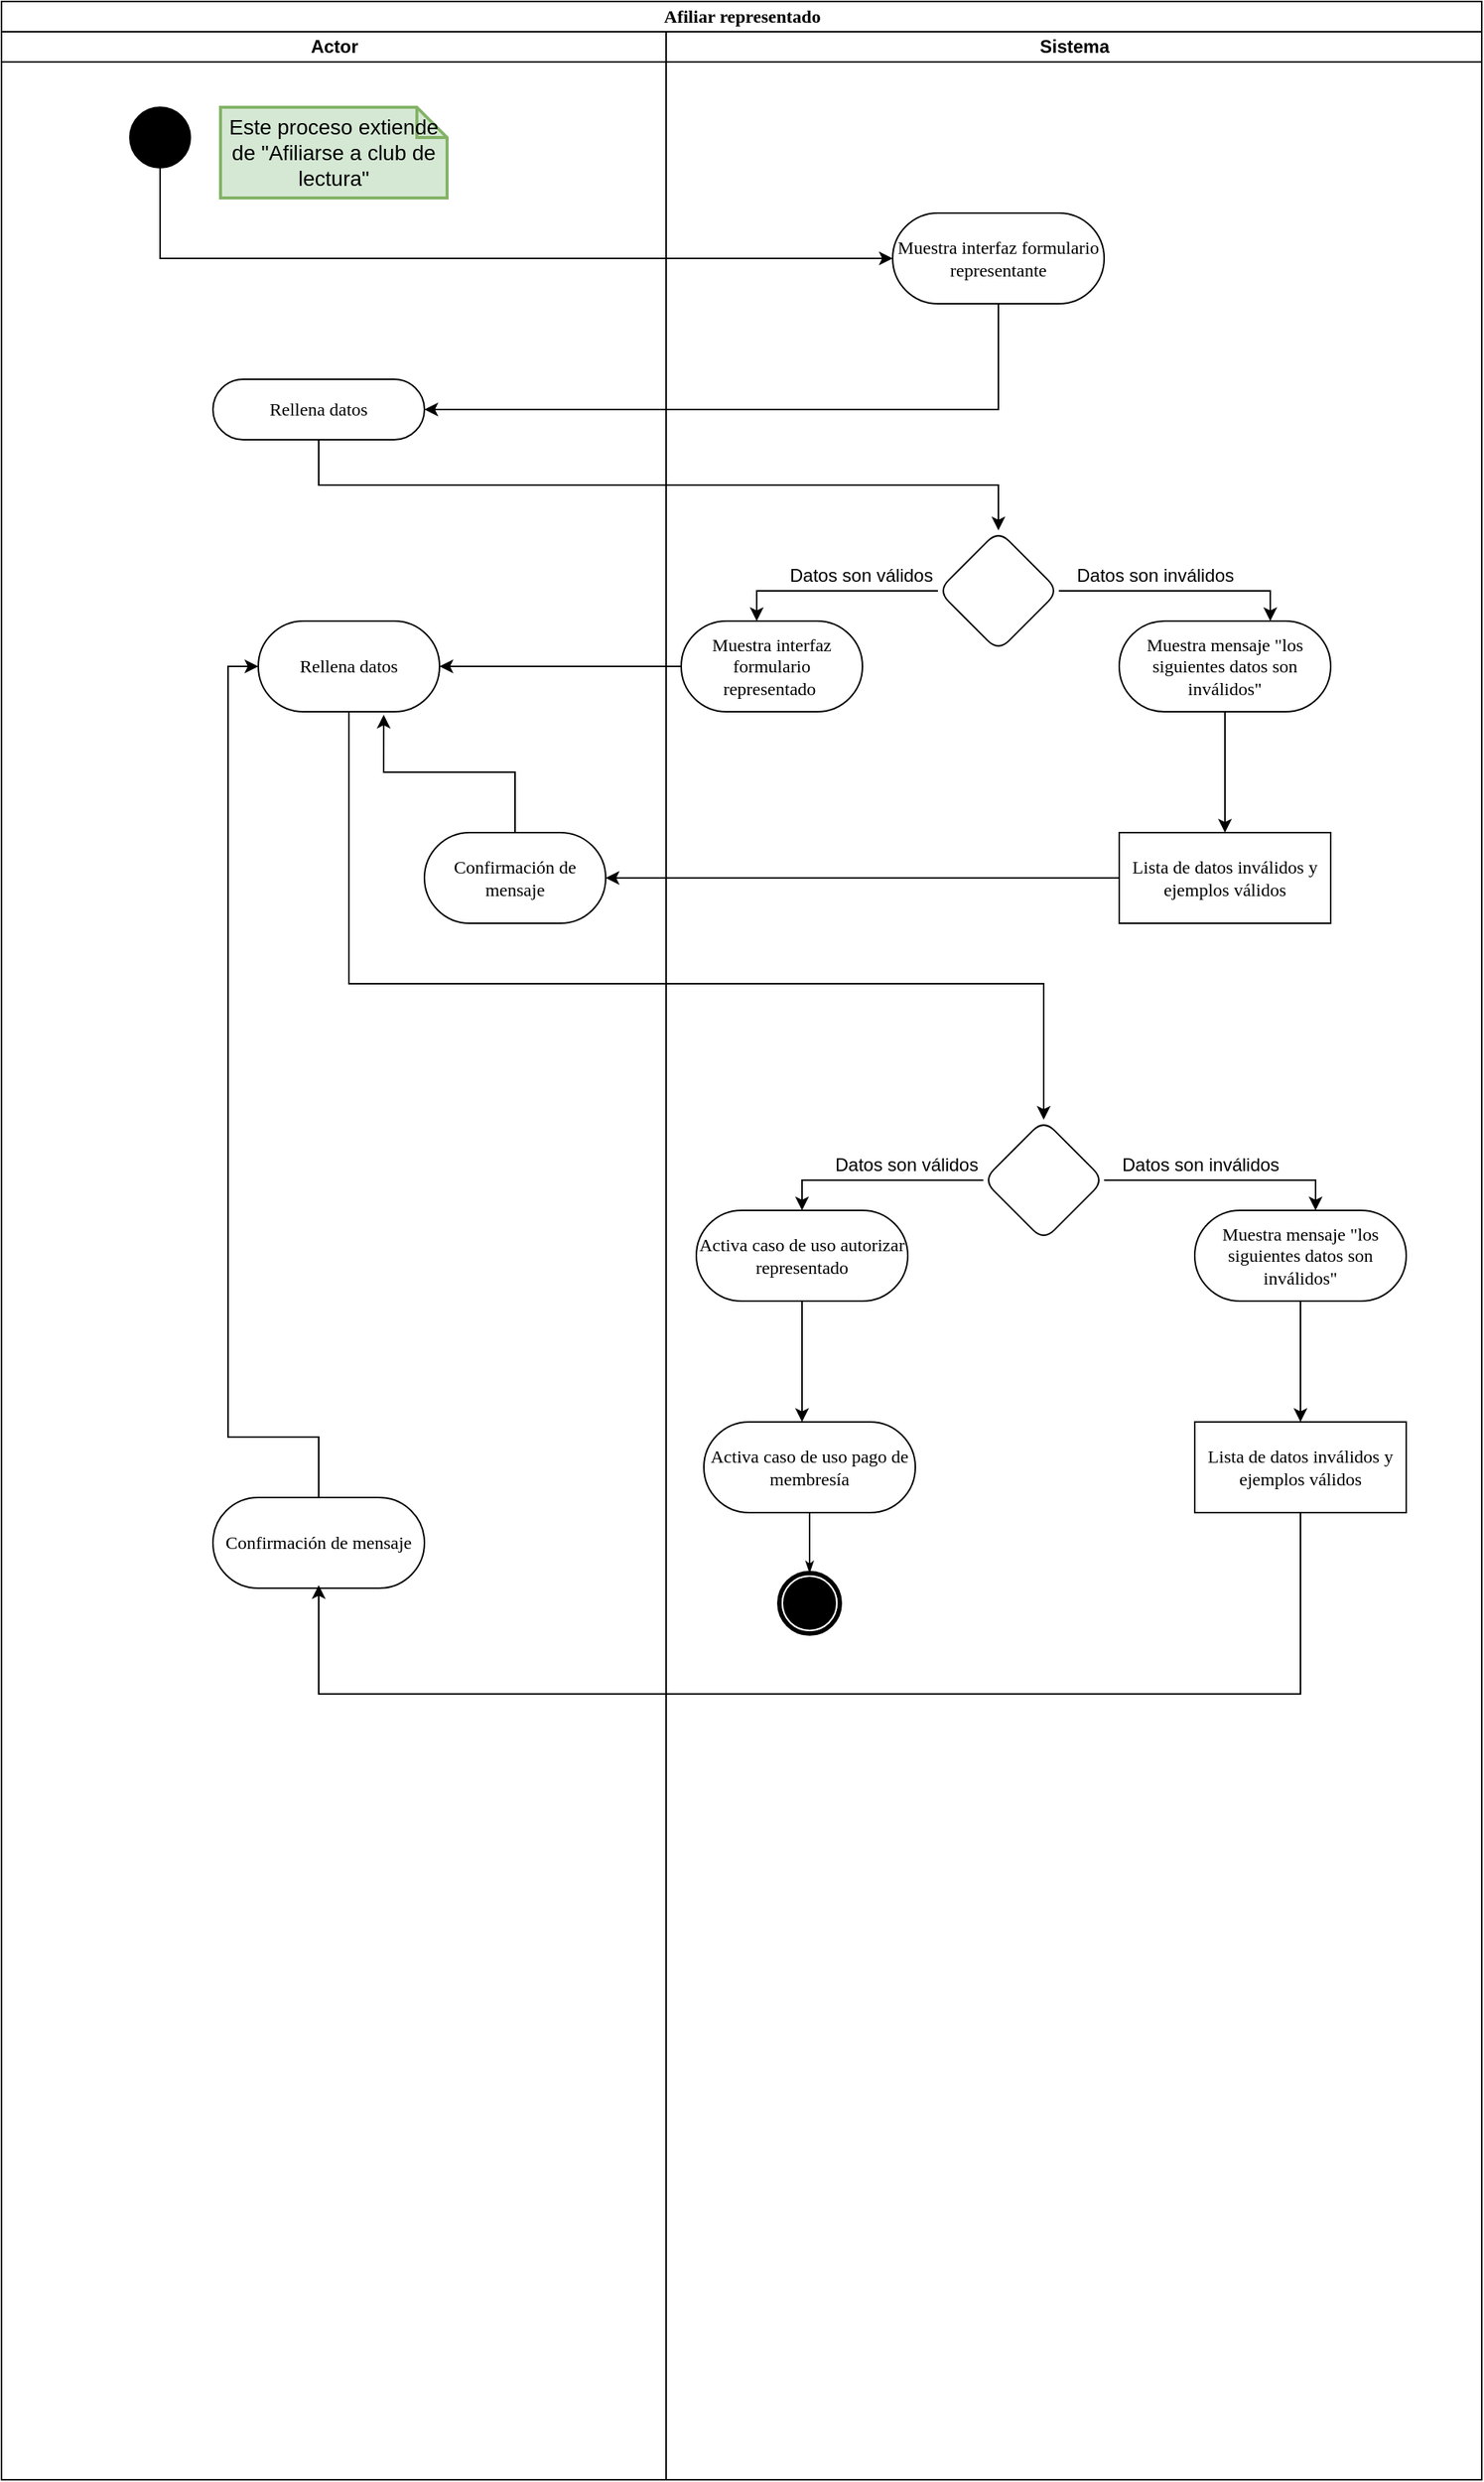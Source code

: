 <mxfile version="12.1.7" pages="1"><diagram name="Page-1" id="0783ab3e-0a74-02c8-0abd-f7b4e66b4bec"><mxGraphModel dx="828" dy="451" grid="1" gridSize="10" guides="1" tooltips="1" connect="1" arrows="1" fold="1" page="1" pageScale="1" pageWidth="850" pageHeight="1100" background="#ffffff" math="0" shadow="0"><root><mxCell id="0"/><mxCell id="1" parent="0"/><mxCell id="1c1d494c118603dd-1" value="Afiliar representado" style="swimlane;html=1;childLayout=stackLayout;startSize=20;rounded=0;shadow=0;comic=0;labelBackgroundColor=none;strokeColor=#000000;strokeWidth=1;fillColor=#ffffff;fontFamily=Verdana;fontSize=12;fontColor=#000000;align=center;" parent="1" vertex="1"><mxGeometry x="40" y="20" width="980" height="1640" as="geometry"/></mxCell><mxCell id="1c1d494c118603dd-2" value="Actor" style="swimlane;html=1;startSize=20;" parent="1c1d494c118603dd-1" vertex="1"><mxGeometry y="20" width="440" height="1620" as="geometry"/></mxCell><mxCell id="60571a20871a0731-4" value="" style="ellipse;whiteSpace=wrap;html=1;rounded=0;shadow=0;comic=0;labelBackgroundColor=none;strokeColor=#000000;strokeWidth=1;fillColor=#000000;fontFamily=Verdana;fontSize=12;fontColor=#000000;align=center;" parent="1c1d494c118603dd-2" vertex="1"><mxGeometry x="85" y="50" width="40" height="40" as="geometry"/></mxCell><mxCell id="Fnhvqr48JZqmPGI6LzLJ-29" value="Rellena datos" style="rounded=1;whiteSpace=wrap;html=1;shadow=0;comic=0;labelBackgroundColor=none;strokeColor=#000000;strokeWidth=1;fillColor=#ffffff;fontFamily=Verdana;fontSize=12;fontColor=#000000;align=center;arcSize=50;" parent="1c1d494c118603dd-2" vertex="1"><mxGeometry x="140" y="230" width="140" height="40" as="geometry"/></mxCell><mxCell id="9gry-Udehk4NK7L4H052-1" value="Este proceso extiende de &quot;Afiliarse a club de lectura&quot;" style="shape=note;strokeWidth=2;fontSize=14;size=20;whiteSpace=wrap;html=1;fillColor=#d5e8d4;strokeColor=#82b366;" vertex="1" parent="1c1d494c118603dd-2"><mxGeometry x="145" y="50" width="150" height="60" as="geometry"/></mxCell><mxCell id="9gry-Udehk4NK7L4H052-6" value="Rellena datos" style="rounded=1;whiteSpace=wrap;html=1;shadow=0;comic=0;labelBackgroundColor=none;strokeColor=#000000;strokeWidth=1;fillColor=#ffffff;fontFamily=Verdana;fontSize=12;fontColor=#000000;align=center;arcSize=50;" vertex="1" parent="1c1d494c118603dd-2"><mxGeometry x="170" y="390" width="120" height="60" as="geometry"/></mxCell><mxCell id="9gry-Udehk4NK7L4H052-19" style="edgeStyle=orthogonalEdgeStyle;rounded=0;orthogonalLoop=1;jettySize=auto;html=1;entryX=0.692;entryY=1.033;entryDx=0;entryDy=0;entryPerimeter=0;" edge="1" parent="1c1d494c118603dd-2" source="9gry-Udehk4NK7L4H052-18" target="9gry-Udehk4NK7L4H052-6"><mxGeometry relative="1" as="geometry"/></mxCell><mxCell id="9gry-Udehk4NK7L4H052-18" value="Confirmación de mensaje" style="rounded=1;whiteSpace=wrap;html=1;shadow=0;comic=0;labelBackgroundColor=none;strokeColor=#000000;strokeWidth=1;fillColor=#ffffff;fontFamily=Verdana;fontSize=12;fontColor=#000000;align=center;arcSize=50;" vertex="1" parent="1c1d494c118603dd-2"><mxGeometry x="280" y="530" width="120" height="60" as="geometry"/></mxCell><mxCell id="9gry-Udehk4NK7L4H052-26" value="" style="edgeStyle=orthogonalEdgeStyle;rounded=0;orthogonalLoop=1;jettySize=auto;html=1;entryX=0;entryY=0.5;entryDx=0;entryDy=0;exitX=0.5;exitY=0;exitDx=0;exitDy=0;" edge="1" parent="1c1d494c118603dd-2" source="9gry-Udehk4NK7L4H052-24" target="9gry-Udehk4NK7L4H052-6"><mxGeometry relative="1" as="geometry"><mxPoint x="210" y="890" as="targetPoint"/><Array as="points"><mxPoint x="210" y="930"/><mxPoint x="150" y="930"/><mxPoint x="150" y="420"/></Array></mxGeometry></mxCell><mxCell id="9gry-Udehk4NK7L4H052-24" value="Confirmación de mensaje" style="rounded=1;whiteSpace=wrap;html=1;shadow=0;comic=0;labelBackgroundColor=none;strokeColor=#000000;strokeWidth=1;fillColor=#ffffff;fontFamily=Verdana;fontSize=12;fontColor=#000000;align=center;arcSize=50;" vertex="1" parent="1c1d494c118603dd-2"><mxGeometry x="140" y="970" width="140" height="60" as="geometry"/></mxCell><mxCell id="1c1d494c118603dd-4" value="Sistema" style="swimlane;html=1;startSize=20;" parent="1c1d494c118603dd-1" vertex="1"><mxGeometry x="440" y="20" width="540" height="1620" as="geometry"/></mxCell><mxCell id="Fnhvqr48JZqmPGI6LzLJ-1" value="Muestra interfaz formulario representante" style="rounded=1;whiteSpace=wrap;html=1;shadow=0;comic=0;labelBackgroundColor=none;strokeColor=#000000;strokeWidth=1;fillColor=#ffffff;fontFamily=Verdana;fontSize=12;fontColor=#000000;align=center;arcSize=50;" parent="1c1d494c118603dd-4" vertex="1"><mxGeometry x="150" y="120" width="140" height="60" as="geometry"/></mxCell><mxCell id="Fnhvqr48JZqmPGI6LzLJ-32" value="" style="rhombus;whiteSpace=wrap;html=1;rounded=1;strokeColor=#000000;fillColor=#FFFFFF;" parent="1c1d494c118603dd-4" vertex="1"><mxGeometry x="180" y="330" width="80" height="80" as="geometry"/></mxCell><mxCell id="Fnhvqr48JZqmPGI6LzLJ-35" value="Datos son válidos" style="text;html=1;resizable=0;points=[];autosize=1;align=left;verticalAlign=top;spacingTop=-4;" parent="1c1d494c118603dd-4" vertex="1"><mxGeometry x="80" y="350" width="110" height="20" as="geometry"/></mxCell><mxCell id="Fnhvqr48JZqmPGI6LzLJ-38" value="Datos son inválidos" style="text;html=1;resizable=0;points=[];autosize=1;align=left;verticalAlign=top;spacingTop=-4;" parent="1c1d494c118603dd-4" vertex="1"><mxGeometry x="270" y="350" width="120" height="20" as="geometry"/></mxCell><mxCell id="Fnhvqr48JZqmPGI6LzLJ-39" value="Muestra interfaz formulario representado&amp;nbsp;" style="rounded=1;whiteSpace=wrap;html=1;shadow=0;comic=0;labelBackgroundColor=none;strokeColor=#000000;strokeWidth=1;fillColor=#ffffff;fontFamily=Verdana;fontSize=12;fontColor=#000000;align=center;arcSize=50;" parent="1c1d494c118603dd-4" vertex="1"><mxGeometry x="10" y="390" width="120" height="60" as="geometry"/></mxCell><mxCell id="60571a20871a0731-5" value="" style="shape=mxgraph.bpmn.shape;html=1;verticalLabelPosition=bottom;labelBackgroundColor=#ffffff;verticalAlign=top;perimeter=ellipsePerimeter;outline=end;symbol=terminate;rounded=0;shadow=0;comic=0;strokeColor=#000000;strokeWidth=1;fillColor=#ffffff;fontFamily=Verdana;fontSize=12;fontColor=#000000;align=center;" parent="1c1d494c118603dd-4" vertex="1"><mxGeometry x="75" y="1020" width="40" height="40" as="geometry"/></mxCell><mxCell id="1c1d494c118603dd-45" style="edgeStyle=none;rounded=0;html=1;labelBackgroundColor=none;startArrow=none;startFill=0;startSize=5;endArrow=classicThin;endFill=1;endSize=5;jettySize=auto;orthogonalLoop=1;strokeColor=#000000;strokeWidth=1;fontFamily=Verdana;fontSize=12;fontColor=#000000;exitX=0.5;exitY=1;exitDx=0;exitDy=0;" parent="1c1d494c118603dd-4" source="9gry-Udehk4NK7L4H052-21" target="60571a20871a0731-5" edge="1"><mxGeometry relative="1" as="geometry"><mxPoint x="50" y="1060" as="sourcePoint"/></mxGeometry></mxCell><mxCell id="9gry-Udehk4NK7L4H052-5" value="" style="rounded=0;orthogonalLoop=1;jettySize=auto;html=1;entryX=0.5;entryY=0;entryDx=0;entryDy=0;" edge="1" parent="1c1d494c118603dd-4" source="Fnhvqr48JZqmPGI6LzLJ-44" target="Fnhvqr48JZqmPGI6LzLJ-45"><mxGeometry relative="1" as="geometry"><mxPoint x="380" y="530" as="targetPoint"/></mxGeometry></mxCell><mxCell id="Fnhvqr48JZqmPGI6LzLJ-44" value="Muestra mensaje &quot;los siguientes datos son inválidos&quot;" style="rounded=1;whiteSpace=wrap;html=1;shadow=0;comic=0;labelBackgroundColor=none;strokeColor=#000000;strokeWidth=1;fillColor=#ffffff;fontFamily=Verdana;fontSize=12;fontColor=#000000;align=center;arcSize=50;" parent="1c1d494c118603dd-4" vertex="1"><mxGeometry x="300" y="390" width="140" height="60" as="geometry"/></mxCell><mxCell id="Fnhvqr48JZqmPGI6LzLJ-45" value="Lista de datos inválidos y ejemplos válidos" style="rounded=0;whiteSpace=wrap;html=1;shadow=0;comic=0;labelBackgroundColor=none;strokeColor=#000000;strokeWidth=1;fillColor=#ffffff;fontFamily=Verdana;fontSize=12;fontColor=#000000;align=center;arcSize=50;" parent="1c1d494c118603dd-4" vertex="1"><mxGeometry x="300" y="530" width="140" height="60" as="geometry"/></mxCell><mxCell id="9gry-Udehk4NK7L4H052-9" value="" style="rhombus;whiteSpace=wrap;html=1;rounded=1;strokeColor=#000000;fillColor=#FFFFFF;" vertex="1" parent="1c1d494c118603dd-4"><mxGeometry x="210" y="720" width="80" height="80" as="geometry"/></mxCell><mxCell id="9gry-Udehk4NK7L4H052-10" value="Datos son válidos" style="text;html=1;resizable=0;points=[];autosize=1;align=left;verticalAlign=top;spacingTop=-4;" vertex="1" parent="1c1d494c118603dd-4"><mxGeometry x="110" y="740" width="110" height="20" as="geometry"/></mxCell><mxCell id="9gry-Udehk4NK7L4H052-11" value="Datos son inválidos" style="text;html=1;resizable=0;points=[];autosize=1;align=left;verticalAlign=top;spacingTop=-4;" vertex="1" parent="1c1d494c118603dd-4"><mxGeometry x="300" y="740" width="120" height="20" as="geometry"/></mxCell><mxCell id="9gry-Udehk4NK7L4H052-13" value="Muestra mensaje &quot;los siguientes datos son inválidos&quot;" style="rounded=1;whiteSpace=wrap;html=1;shadow=0;comic=0;labelBackgroundColor=none;strokeColor=#000000;strokeWidth=1;fillColor=#ffffff;fontFamily=Verdana;fontSize=12;fontColor=#000000;align=center;arcSize=50;" vertex="1" parent="1c1d494c118603dd-4"><mxGeometry x="350" y="780" width="140" height="60" as="geometry"/></mxCell><mxCell id="9gry-Udehk4NK7L4H052-14" value="Lista de datos inválidos y ejemplos válidos" style="rounded=0;whiteSpace=wrap;html=1;shadow=0;comic=0;labelBackgroundColor=none;strokeColor=#000000;strokeWidth=1;fillColor=#ffffff;fontFamily=Verdana;fontSize=12;fontColor=#000000;align=center;arcSize=50;" vertex="1" parent="1c1d494c118603dd-4"><mxGeometry x="350" y="920" width="140" height="60" as="geometry"/></mxCell><mxCell id="9gry-Udehk4NK7L4H052-12" value="" style="rounded=0;orthogonalLoop=1;jettySize=auto;html=1;entryX=0.5;entryY=0;entryDx=0;entryDy=0;" edge="1" parent="1c1d494c118603dd-4" source="9gry-Udehk4NK7L4H052-13" target="9gry-Udehk4NK7L4H052-14"><mxGeometry relative="1" as="geometry"><mxPoint x="-70" y="880" as="targetPoint"/></mxGeometry></mxCell><mxCell id="9gry-Udehk4NK7L4H052-15" style="edgeStyle=orthogonalEdgeStyle;rounded=0;orthogonalLoop=1;jettySize=auto;html=1;exitX=0;exitY=0.5;exitDx=0;exitDy=0;endArrow=classic;endFill=1;" edge="1" parent="1c1d494c118603dd-4" source="9gry-Udehk4NK7L4H052-9"><mxGeometry relative="1" as="geometry"><mxPoint x="90" y="780" as="targetPoint"/><Array as="points"><mxPoint x="90" y="760"/></Array></mxGeometry></mxCell><mxCell id="9gry-Udehk4NK7L4H052-16" style="edgeStyle=orthogonalEdgeStyle;rounded=0;orthogonalLoop=1;jettySize=auto;html=1;exitX=1;exitY=0.5;exitDx=0;exitDy=0;endArrow=classic;endFill=1;" edge="1" parent="1c1d494c118603dd-4" source="9gry-Udehk4NK7L4H052-9"><mxGeometry relative="1" as="geometry"><mxPoint x="430" y="780" as="targetPoint"/><Array as="points"><mxPoint x="430" y="760"/></Array></mxGeometry></mxCell><mxCell id="9gry-Udehk4NK7L4H052-45" value="" style="edgeStyle=orthogonalEdgeStyle;rounded=0;orthogonalLoop=1;jettySize=auto;html=1;" edge="1" parent="1c1d494c118603dd-4" source="9gry-Udehk4NK7L4H052-20"><mxGeometry relative="1" as="geometry"><mxPoint x="90" y="920" as="targetPoint"/></mxGeometry></mxCell><mxCell id="9gry-Udehk4NK7L4H052-20" value="Activa caso de uso autorizar representado" style="rounded=1;whiteSpace=wrap;html=1;shadow=0;comic=0;labelBackgroundColor=none;strokeColor=#000000;strokeWidth=1;fillColor=#ffffff;fontFamily=Verdana;fontSize=12;fontColor=#000000;align=center;arcSize=50;" vertex="1" parent="1c1d494c118603dd-4"><mxGeometry x="20" y="780" width="140" height="60" as="geometry"/></mxCell><mxCell id="9gry-Udehk4NK7L4H052-21" value="Activa caso de uso pago de membresía" style="rounded=1;whiteSpace=wrap;html=1;shadow=0;comic=0;labelBackgroundColor=none;strokeColor=#000000;strokeWidth=1;fillColor=#ffffff;fontFamily=Verdana;fontSize=12;fontColor=#000000;align=center;arcSize=50;" vertex="1" parent="1c1d494c118603dd-4"><mxGeometry x="25" y="920" width="140" height="60" as="geometry"/></mxCell><mxCell id="Fnhvqr48JZqmPGI6LzLJ-2" value="" style="edgeStyle=orthogonalEdgeStyle;rounded=0;orthogonalLoop=1;jettySize=auto;html=1;exitX=0.5;exitY=1;exitDx=0;exitDy=0;" parent="1c1d494c118603dd-1" source="60571a20871a0731-4" target="Fnhvqr48JZqmPGI6LzLJ-1" edge="1"><mxGeometry relative="1" as="geometry"><mxPoint x="100" y="170" as="sourcePoint"/><Array as="points"><mxPoint x="105" y="170"/></Array></mxGeometry></mxCell><mxCell id="Fnhvqr48JZqmPGI6LzLJ-31" value="" style="edgeStyle=orthogonalEdgeStyle;rounded=0;orthogonalLoop=1;jettySize=auto;html=1;endArrow=classic;endFill=1;entryX=0.5;entryY=0;entryDx=0;entryDy=0;" parent="1c1d494c118603dd-1" source="Fnhvqr48JZqmPGI6LzLJ-29" target="Fnhvqr48JZqmPGI6LzLJ-32" edge="1"><mxGeometry relative="1" as="geometry"><mxPoint x="600" y="1030" as="targetPoint"/><Array as="points"><mxPoint x="210" y="320"/><mxPoint x="660" y="320"/></Array></mxGeometry></mxCell><mxCell id="Fnhvqr48JZqmPGI6LzLJ-4" value="" style="edgeStyle=orthogonalEdgeStyle;rounded=0;orthogonalLoop=1;jettySize=auto;html=1;entryX=1;entryY=0.5;entryDx=0;entryDy=0;" parent="1c1d494c118603dd-1" source="Fnhvqr48JZqmPGI6LzLJ-1" target="Fnhvqr48JZqmPGI6LzLJ-29" edge="1"><mxGeometry relative="1" as="geometry"><mxPoint x="660" y="280" as="targetPoint"/><Array as="points"><mxPoint x="660" y="270"/></Array></mxGeometry></mxCell><mxCell id="9gry-Udehk4NK7L4H052-7" value="" style="edgeStyle=none;rounded=0;orthogonalLoop=1;jettySize=auto;html=1;" edge="1" parent="1c1d494c118603dd-1" source="Fnhvqr48JZqmPGI6LzLJ-39" target="9gry-Udehk4NK7L4H052-6"><mxGeometry relative="1" as="geometry"/></mxCell><mxCell id="Fnhvqr48JZqmPGI6LzLJ-34" style="edgeStyle=orthogonalEdgeStyle;rounded=0;orthogonalLoop=1;jettySize=auto;html=1;exitX=0;exitY=0.5;exitDx=0;exitDy=0;endArrow=classic;endFill=1;" parent="1" source="Fnhvqr48JZqmPGI6LzLJ-32" edge="1"><mxGeometry relative="1" as="geometry"><mxPoint x="540" y="430" as="targetPoint"/><Array as="points"><mxPoint x="540" y="410"/></Array></mxGeometry></mxCell><mxCell id="Fnhvqr48JZqmPGI6LzLJ-37" style="edgeStyle=orthogonalEdgeStyle;rounded=0;orthogonalLoop=1;jettySize=auto;html=1;exitX=1;exitY=0.5;exitDx=0;exitDy=0;endArrow=classic;endFill=1;" parent="1" source="Fnhvqr48JZqmPGI6LzLJ-32" edge="1"><mxGeometry relative="1" as="geometry"><mxPoint x="880" y="430" as="targetPoint"/><Array as="points"><mxPoint x="880" y="410"/></Array></mxGeometry></mxCell><mxCell id="9gry-Udehk4NK7L4H052-8" style="edgeStyle=orthogonalEdgeStyle;rounded=0;orthogonalLoop=1;jettySize=auto;html=1;" edge="1" parent="1" source="9gry-Udehk4NK7L4H052-6"><mxGeometry relative="1" as="geometry"><mxPoint x="730" y="760" as="targetPoint"/><Array as="points"><mxPoint x="270" y="670"/><mxPoint x="730" y="670"/><mxPoint x="730" y="700"/></Array></mxGeometry></mxCell><mxCell id="9gry-Udehk4NK7L4H052-17" style="edgeStyle=orthogonalEdgeStyle;rounded=0;orthogonalLoop=1;jettySize=auto;html=1;" edge="1" parent="1" source="Fnhvqr48JZqmPGI6LzLJ-45"><mxGeometry relative="1" as="geometry"><mxPoint x="440" y="600" as="targetPoint"/></mxGeometry></mxCell><mxCell id="9gry-Udehk4NK7L4H052-23" style="edgeStyle=orthogonalEdgeStyle;rounded=0;orthogonalLoop=1;jettySize=auto;html=1;" edge="1" parent="1" source="9gry-Udehk4NK7L4H052-14"><mxGeometry relative="1" as="geometry"><mxPoint x="250" y="1068" as="targetPoint"/><Array as="points"><mxPoint x="900" y="1140"/><mxPoint x="250" y="1140"/></Array></mxGeometry></mxCell></root></mxGraphModel></diagram></mxfile>